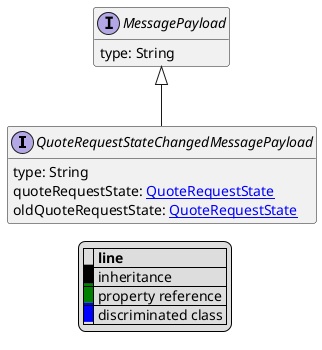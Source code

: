 @startuml

hide empty fields
hide empty methods
legend
|= |= line |
|<back:black>   </back>| inheritance |
|<back:green>   </back>| property reference |
|<back:blue>   </back>| discriminated class |
endlegend
interface QuoteRequestStateChangedMessagePayload [[QuoteRequestStateChangedMessagePayload.svg]] extends MessagePayload {
    type: String
    quoteRequestState: [[QuoteRequestState.svg QuoteRequestState]]
    oldQuoteRequestState: [[QuoteRequestState.svg QuoteRequestState]]
}
interface MessagePayload [[MessagePayload.svg]]  {
    type: String
}





@enduml

